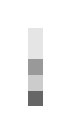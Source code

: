 \foreach \y/\col in {0/60,0.2/20,0.4/40,0.6/10,0.8/10} {
  \fill[black!\col!white] ($(-0.1,0)+(0,\y)$) rectangle ($(0.1,0.2)+(0,\y)$);
}
